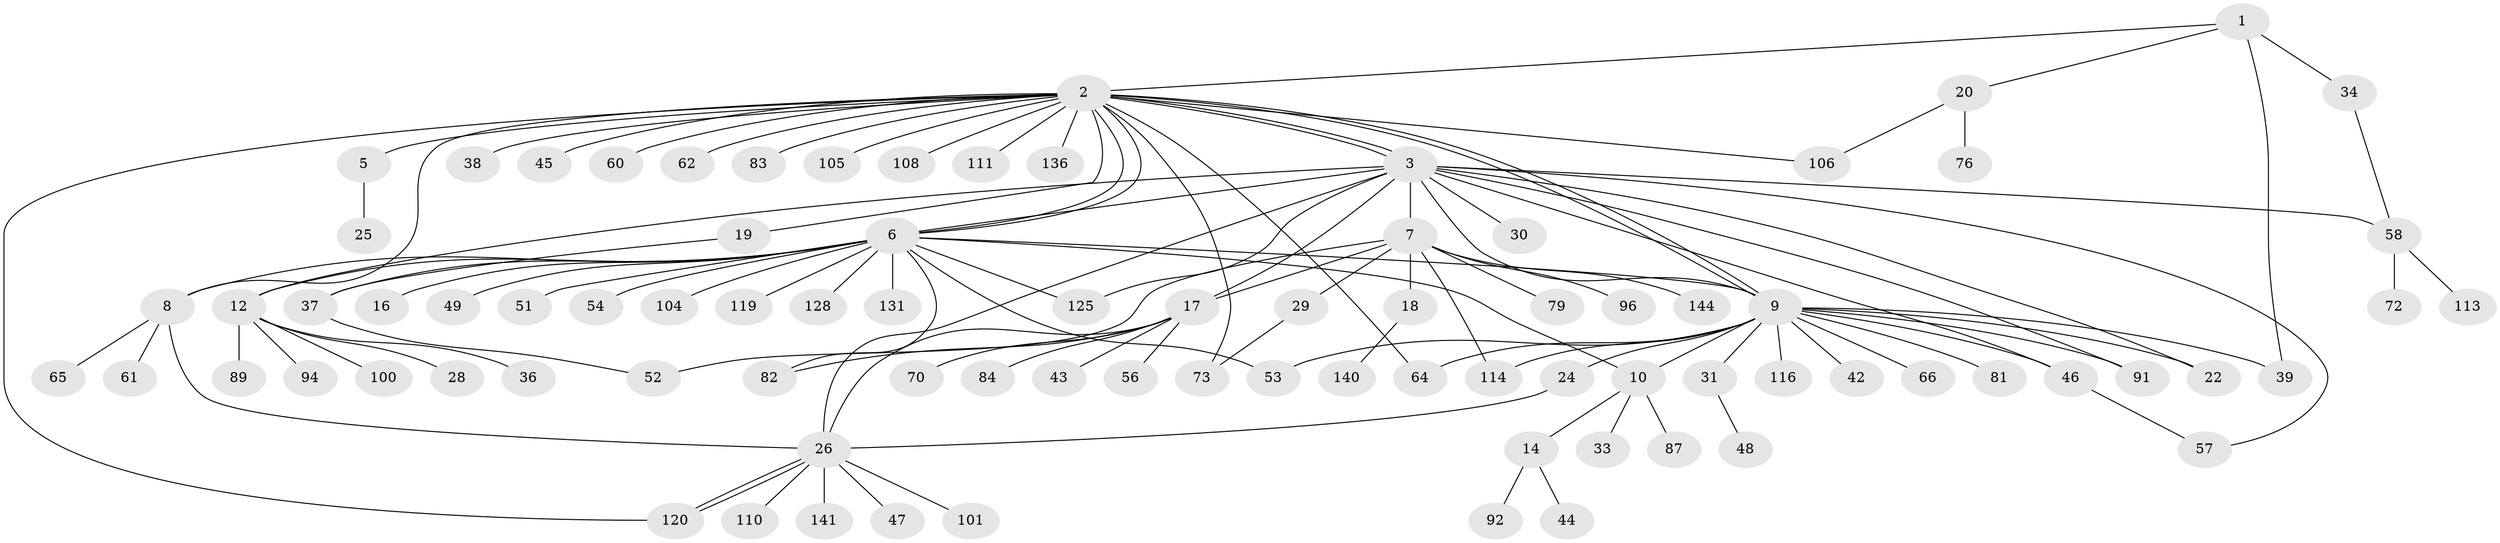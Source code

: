 // original degree distribution, {5: 0.020833333333333332, 26: 0.006944444444444444, 22: 0.006944444444444444, 2: 0.2638888888888889, 4: 0.041666666666666664, 17: 0.006944444444444444, 9: 0.013888888888888888, 3: 0.06944444444444445, 21: 0.006944444444444444, 7: 0.006944444444444444, 1: 0.5277777777777778, 8: 0.006944444444444444, 10: 0.006944444444444444, 6: 0.013888888888888888}
// Generated by graph-tools (version 1.1) at 2025/18/03/04/25 18:18:19]
// undirected, 86 vertices, 115 edges
graph export_dot {
graph [start="1"]
  node [color=gray90,style=filled];
  1 [super="+80"];
  2 [super="+59+27+4"];
  3 [super="+75+107+122+143+103+98+77+67+69"];
  5 [super="+88+127"];
  6 [super="+71+13+63"];
  7;
  8 [super="+15+40"];
  9 [super="+68+23+21+50"];
  10 [super="+11"];
  12 [super="+35"];
  14;
  16;
  17;
  18;
  19;
  20;
  22;
  24;
  25;
  26;
  28 [super="+134"];
  29;
  30;
  31 [super="+32"];
  33 [super="+109"];
  34;
  36;
  37 [super="+102"];
  38;
  39 [super="+41"];
  42;
  43;
  44;
  45 [super="+85"];
  46 [super="+135+95"];
  47;
  48;
  49;
  51;
  52;
  53;
  54;
  56;
  57;
  58;
  60;
  61;
  62;
  64;
  65;
  66;
  70;
  72;
  73 [super="+112+123"];
  76;
  79;
  81;
  82 [super="+124+133+90"];
  83;
  84;
  87;
  89;
  91 [super="+138"];
  92;
  94;
  96;
  100;
  101;
  104;
  105 [super="+139"];
  106;
  108;
  110;
  111;
  113;
  114;
  116;
  119;
  120;
  125 [super="+137"];
  128;
  131;
  136;
  140;
  141;
  144;
  1 -- 2;
  1 -- 20;
  1 -- 34;
  1 -- 39;
  2 -- 3 [weight=2];
  2 -- 3;
  2 -- 5;
  2 -- 6;
  2 -- 6;
  2 -- 9;
  2 -- 9;
  2 -- 19;
  2 -- 38;
  2 -- 45;
  2 -- 60;
  2 -- 62;
  2 -- 64;
  2 -- 83;
  2 -- 105;
  2 -- 106;
  2 -- 108;
  2 -- 111;
  2 -- 120;
  2 -- 136;
  2 -- 73;
  2 -- 8;
  3 -- 6 [weight=2];
  3 -- 7;
  3 -- 12;
  3 -- 26;
  3 -- 30;
  3 -- 46 [weight=2];
  3 -- 57;
  3 -- 125;
  3 -- 9;
  3 -- 17;
  3 -- 91;
  3 -- 22;
  3 -- 58;
  5 -- 25;
  6 -- 8;
  6 -- 12 [weight=2];
  6 -- 37;
  6 -- 49;
  6 -- 54;
  6 -- 104;
  6 -- 119;
  6 -- 125;
  6 -- 128;
  6 -- 131;
  6 -- 16;
  6 -- 51;
  6 -- 82 [weight=2];
  6 -- 10;
  6 -- 53;
  6 -- 9 [weight=2];
  7 -- 17;
  7 -- 18;
  7 -- 29;
  7 -- 52;
  7 -- 79;
  7 -- 96;
  7 -- 114;
  7 -- 144;
  8 -- 65;
  8 -- 26;
  8 -- 61;
  9 -- 10;
  9 -- 22;
  9 -- 24;
  9 -- 31;
  9 -- 39;
  9 -- 42;
  9 -- 46 [weight=2];
  9 -- 53;
  9 -- 64;
  9 -- 81;
  9 -- 91;
  9 -- 114;
  9 -- 116;
  9 -- 66;
  10 -- 33;
  10 -- 87;
  10 -- 14;
  12 -- 28;
  12 -- 36;
  12 -- 89;
  12 -- 94;
  12 -- 100;
  14 -- 44;
  14 -- 92;
  17 -- 26;
  17 -- 43;
  17 -- 56;
  17 -- 70;
  17 -- 82;
  17 -- 84;
  18 -- 140;
  19 -- 37;
  20 -- 76;
  20 -- 106;
  24 -- 26;
  26 -- 47;
  26 -- 101;
  26 -- 110;
  26 -- 120;
  26 -- 120;
  26 -- 141;
  29 -- 73;
  31 -- 48;
  34 -- 58;
  37 -- 52;
  46 -- 57;
  58 -- 72;
  58 -- 113;
}
